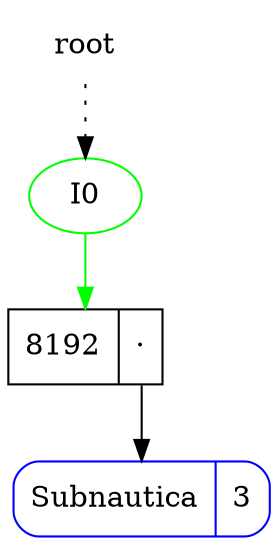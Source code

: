 digraph {
	root [shape=plaintext];
	root -> I0 [style=dotted];
	I0 [color=green];
	C0 [shape=record label="<bmp> 8192|<i0> ·"];
	I0 -> C0 [color=green];
	V0 [shape=Mrecord label="<key> Subnautica|<val> 3" color=blue];
	C0:i0 -> V0;
}
